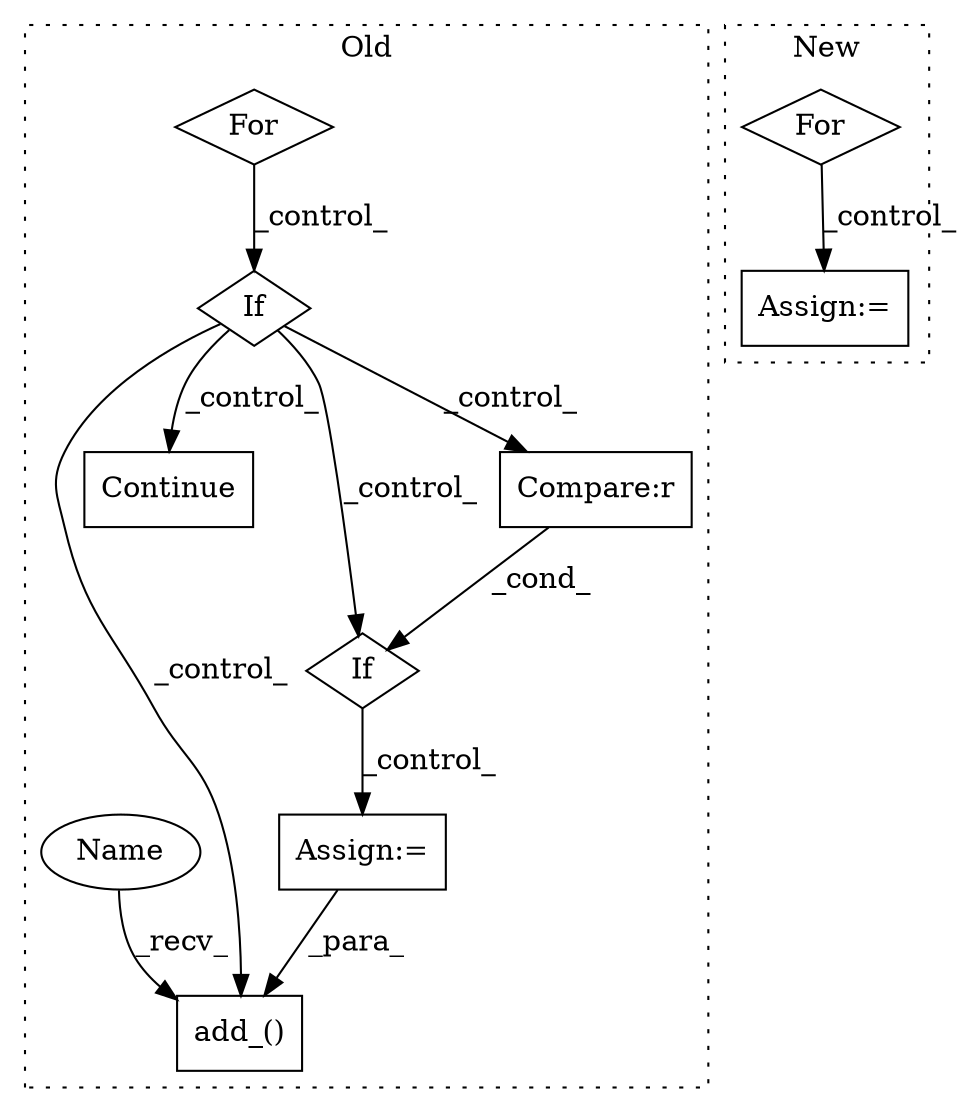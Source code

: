 digraph G {
subgraph cluster0 {
1 [label="add_()" a="75" s="2572,2583" l="7,22" shape="box"];
4 [label="Assign:=" a="68" s="2388" l="3" shape="box"];
5 [label="Continue" a="43" s="1799" l="8" shape="box"];
6 [label="If" a="96" s="1760" l="3" shape="diamond"];
7 [label="For" a="107" s="1718,1742" l="4,18" shape="diamond"];
8 [label="If" a="96" s="2333" l="3" shape="diamond"];
9 [label="Compare:r" a="40" s="2336" l="26" shape="box"];
10 [label="Name" a="87" s="2572" l="1" shape="ellipse"];
label = "Old";
style="dotted";
}
subgraph cluster1 {
2 [label="For" a="107" s="1705,1735" l="4,14" shape="diamond"];
3 [label="Assign:=" a="68" s="1881" l="3" shape="box"];
label = "New";
style="dotted";
}
2 -> 3 [label="_control_"];
4 -> 1 [label="_para_"];
6 -> 8 [label="_control_"];
6 -> 1 [label="_control_"];
6 -> 5 [label="_control_"];
6 -> 9 [label="_control_"];
7 -> 6 [label="_control_"];
8 -> 4 [label="_control_"];
9 -> 8 [label="_cond_"];
10 -> 1 [label="_recv_"];
}